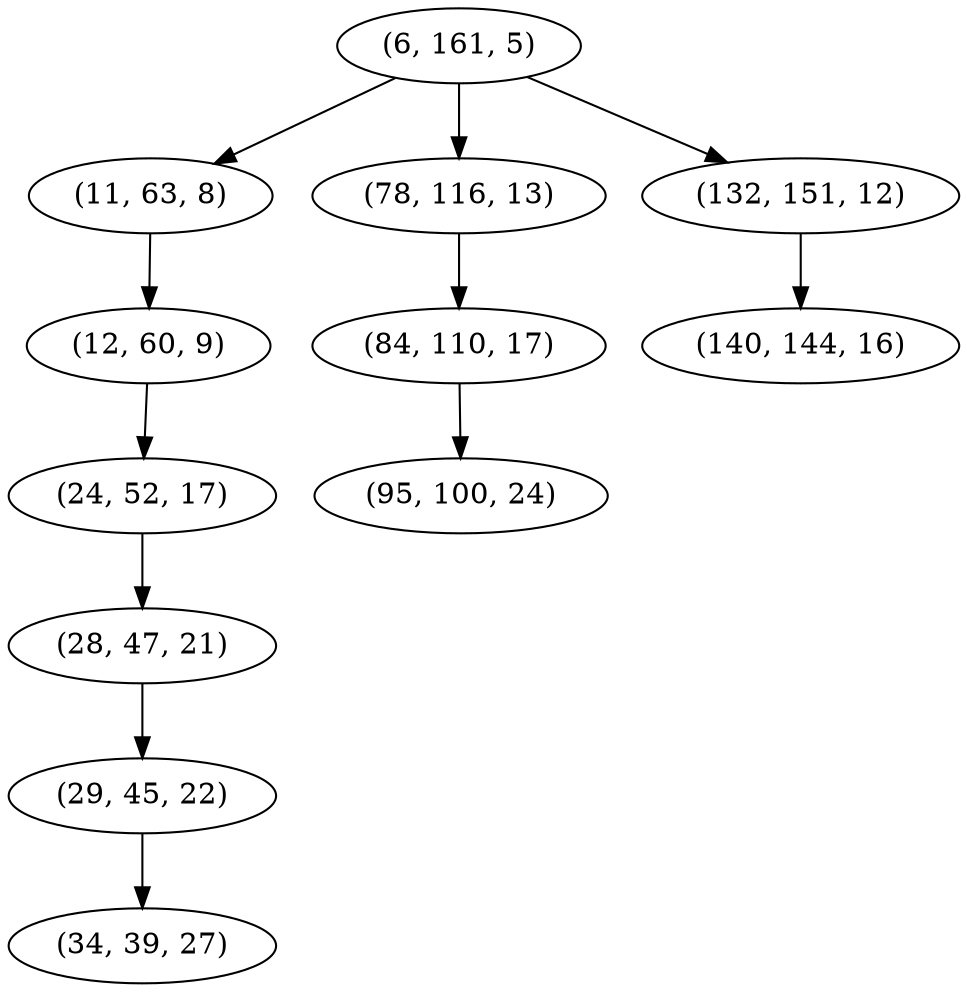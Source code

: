 digraph tree {
    "(6, 161, 5)";
    "(11, 63, 8)";
    "(12, 60, 9)";
    "(24, 52, 17)";
    "(28, 47, 21)";
    "(29, 45, 22)";
    "(34, 39, 27)";
    "(78, 116, 13)";
    "(84, 110, 17)";
    "(95, 100, 24)";
    "(132, 151, 12)";
    "(140, 144, 16)";
    "(6, 161, 5)" -> "(11, 63, 8)";
    "(6, 161, 5)" -> "(78, 116, 13)";
    "(6, 161, 5)" -> "(132, 151, 12)";
    "(11, 63, 8)" -> "(12, 60, 9)";
    "(12, 60, 9)" -> "(24, 52, 17)";
    "(24, 52, 17)" -> "(28, 47, 21)";
    "(28, 47, 21)" -> "(29, 45, 22)";
    "(29, 45, 22)" -> "(34, 39, 27)";
    "(78, 116, 13)" -> "(84, 110, 17)";
    "(84, 110, 17)" -> "(95, 100, 24)";
    "(132, 151, 12)" -> "(140, 144, 16)";
}

